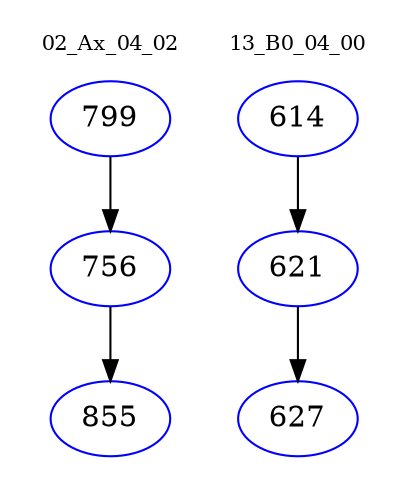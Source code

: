 digraph{
subgraph cluster_0 {
color = white
label = "02_Ax_04_02";
fontsize=10;
T0_799 [label="799", color="blue"]
T0_799 -> T0_756 [color="black"]
T0_756 [label="756", color="blue"]
T0_756 -> T0_855 [color="black"]
T0_855 [label="855", color="blue"]
}
subgraph cluster_1 {
color = white
label = "13_B0_04_00";
fontsize=10;
T1_614 [label="614", color="blue"]
T1_614 -> T1_621 [color="black"]
T1_621 [label="621", color="blue"]
T1_621 -> T1_627 [color="black"]
T1_627 [label="627", color="blue"]
}
}
